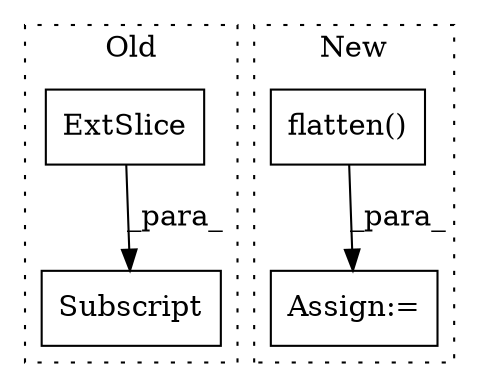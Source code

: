 digraph G {
subgraph cluster0 {
1 [label="ExtSlice" a="85" s="2188" l="6" shape="box"];
3 [label="Subscript" a="63" s="2188,0" l="13,0" shape="box"];
label = "Old";
style="dotted";
}
subgraph cluster1 {
2 [label="flatten()" a="75" s="2509" l="16" shape="box"];
4 [label="Assign:=" a="68" s="2506" l="3" shape="box"];
label = "New";
style="dotted";
}
1 -> 3 [label="_para_"];
2 -> 4 [label="_para_"];
}